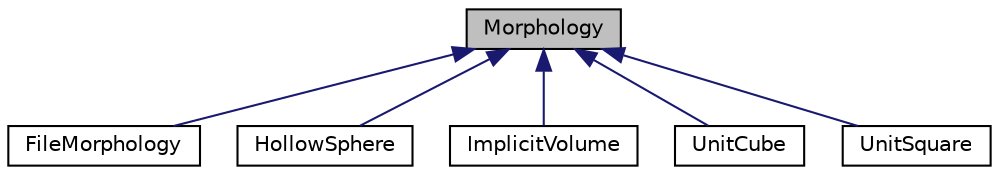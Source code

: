 digraph "Morphology"
{
 // LATEX_PDF_SIZE
  edge [fontname="Helvetica",fontsize="10",labelfontname="Helvetica",labelfontsize="10"];
  node [fontname="Helvetica",fontsize="10",shape=record];
  Node1 [label="Morphology",height=0.2,width=0.4,color="black", fillcolor="grey75", style="filled", fontcolor="black",tooltip=" "];
  Node1 -> Node2 [dir="back",color="midnightblue",fontsize="10",style="solid",fontname="Helvetica"];
  Node2 [label="FileMorphology",height=0.2,width=0.4,color="black", fillcolor="white", style="filled",URL="$class_file_morphology.html",tooltip="Morphology read in from a file with format inferred in constructor."];
  Node1 -> Node3 [dir="back",color="midnightblue",fontsize="10",style="solid",fontname="Helvetica"];
  Node3 [label="HollowSphere",height=0.2,width=0.4,color="black", fillcolor="white", style="filled",URL="$class_hollow_sphere.html",tooltip="Hollow Sphere shell. 2D Manifold."];
  Node1 -> Node4 [dir="back",color="midnightblue",fontsize="10",style="solid",fontname="Helvetica"];
  Node4 [label="ImplicitVolume",height=0.2,width=0.4,color="black", fillcolor="white", style="filled",URL="$class_implicit_volume.html",tooltip="Volume given by the solution of the equations F(x,y,z) <= 0."];
  Node1 -> Node5 [dir="back",color="midnightblue",fontsize="10",style="solid",fontname="Helvetica"];
  Node5 [label="UnitCube",height=0.2,width=0.4,color="black", fillcolor="white", style="filled",URL="$class_unit_cube.html",tooltip="3D Square [-1,1] X [-1,1] X [-1,1]. 3D Manifold."];
  Node1 -> Node6 [dir="back",color="midnightblue",fontsize="10",style="solid",fontname="Helvetica"];
  Node6 [label="UnitSquare",height=0.2,width=0.4,color="black", fillcolor="white", style="filled",URL="$class_unit_square.html",tooltip="2D Square [-1,1] X [-1,1]. 2D Manifold."];
}
